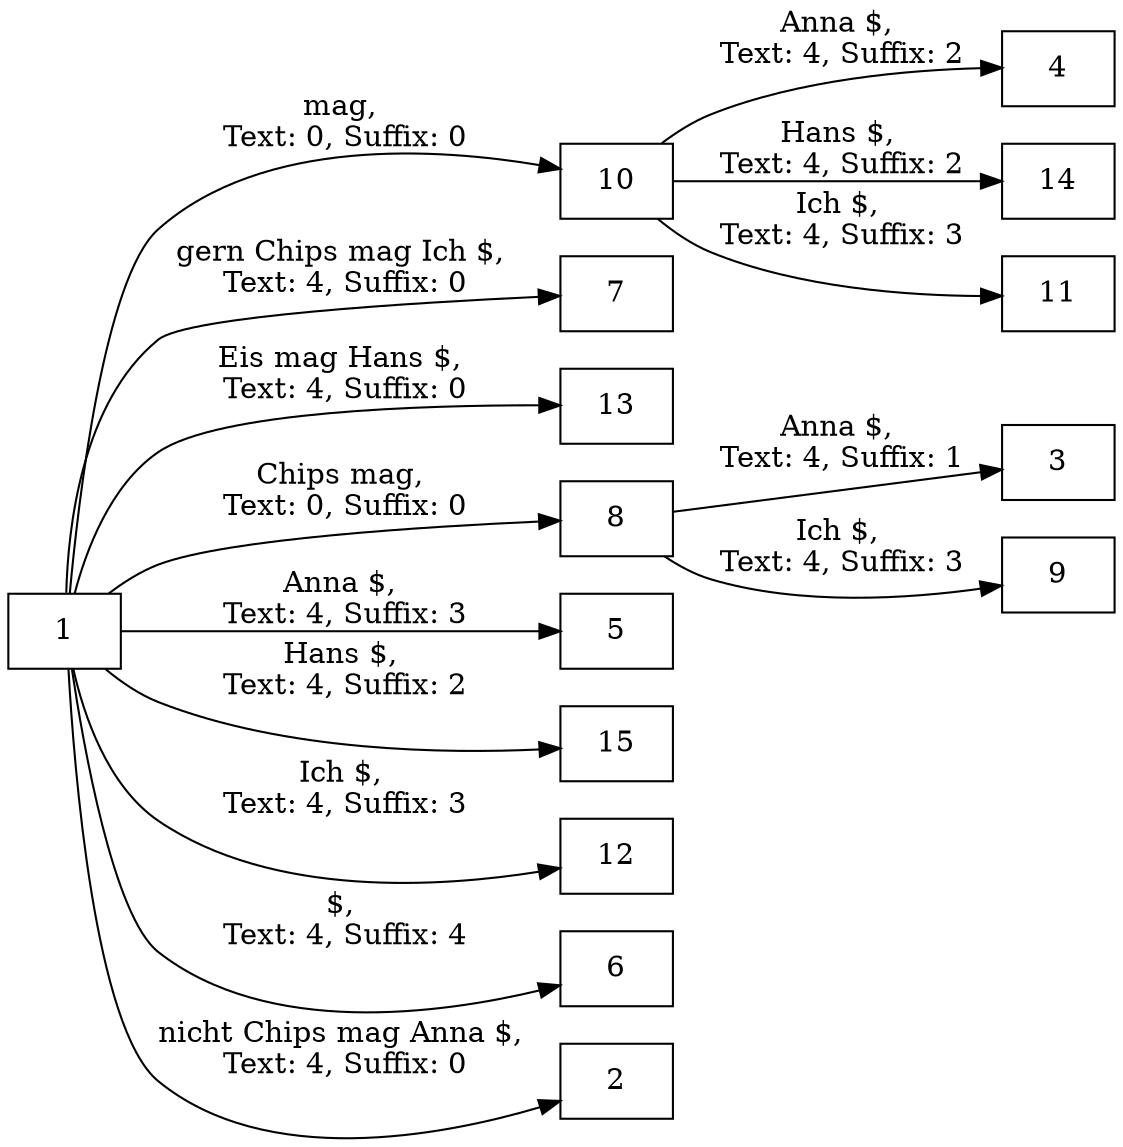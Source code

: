 /* this is a generated dot file: www.graphviz.org */
digraph suffixtree {
	rankdir=LR
	
node[shape=box]			1->10
		[label="mag,\n Text: 0, Suffix: 0"];
			10->4
			[label="Anna $,\n Text: 4, Suffix: 2"];
			10->14
			[label="Hans $,\n Text: 4, Suffix: 2"];
			10->11
			[label="Ich $,\n Text: 4, Suffix: 3"];
		1->7
		[label="gern Chips mag Ich $,\n Text: 4, Suffix: 0"];
		1->13
		[label="Eis mag Hans $,\n Text: 4, Suffix: 0"];
		1->8
		[label="Chips mag,\n Text: 0, Suffix: 0"];
			8->3
			[label="Anna $,\n Text: 4, Suffix: 1"];
			8->9
			[label="Ich $,\n Text: 4, Suffix: 3"];
		1->5
		[label="Anna $,\n Text: 4, Suffix: 3"];
		1->15
		[label="Hans $,\n Text: 4, Suffix: 2"];
		1->12
		[label="Ich $,\n Text: 4, Suffix: 3"];
		1->6
		[label="$,\n Text: 4, Suffix: 4"];
		1->2
		[label="nicht Chips mag Anna $,\n Text: 4, Suffix: 0"];
}